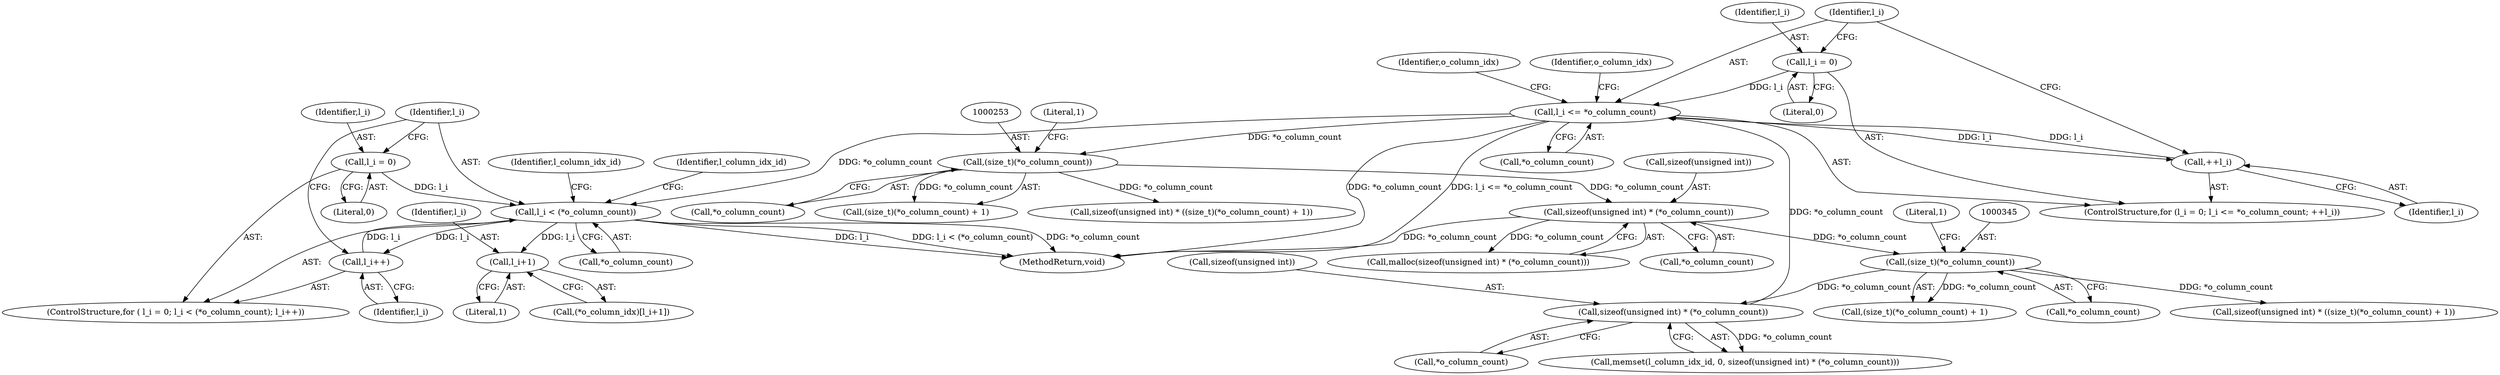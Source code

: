 digraph "0_libxsmm_151481489192e6d1997f8bde52c5c425ea41741d_1@pointer" {
"1000535" [label="(Call,l_i < (*o_column_count))"];
"1000539" [label="(Call,l_i++)"];
"1000535" [label="(Call,l_i < (*o_column_count))"];
"1000532" [label="(Call,l_i = 0)"];
"1000370" [label="(Call,l_i <= *o_column_count)"];
"1000374" [label="(Call,++l_i)"];
"1000367" [label="(Call,l_i = 0)"];
"1000361" [label="(Call,sizeof(unsigned int) * (*o_column_count))"];
"1000344" [label="(Call,(size_t)(*o_column_count))"];
"1000273" [label="(Call,sizeof(unsigned int) * (*o_column_count))"];
"1000252" [label="(Call,(size_t)(*o_column_count))"];
"1000553" [label="(Call,l_i+1)"];
"1000545" [label="(Identifier,l_column_idx_id)"];
"1000536" [label="(Identifier,l_i)"];
"1000540" [label="(Identifier,l_i)"];
"1000371" [label="(Identifier,l_i)"];
"1000534" [label="(Literal,0)"];
"1000364" [label="(Call,*o_column_count)"];
"1000251" [label="(Call,(size_t)(*o_column_count) + 1)"];
"1000375" [label="(Identifier,l_i)"];
"1000362" [label="(Call,sizeof(unsigned int))"];
"1000367" [label="(Call,l_i = 0)"];
"1000562" [label="(MethodReturn,void)"];
"1000254" [label="(Call,*o_column_count)"];
"1000380" [label="(Identifier,o_column_idx)"];
"1000276" [label="(Call,*o_column_count)"];
"1000368" [label="(Identifier,l_i)"];
"1000248" [label="(Call,sizeof(unsigned int) * ((size_t)(*o_column_count) + 1))"];
"1000274" [label="(Call,sizeof(unsigned int))"];
"1000346" [label="(Call,*o_column_count)"];
"1000537" [label="(Call,*o_column_count)"];
"1000374" [label="(Call,++l_i)"];
"1000256" [label="(Literal,1)"];
"1000555" [label="(Literal,1)"];
"1000532" [label="(Call,l_i = 0)"];
"1000340" [label="(Call,sizeof(unsigned int) * ((size_t)(*o_column_count) + 1))"];
"1000554" [label="(Identifier,l_i)"];
"1000273" [label="(Call,sizeof(unsigned int) * (*o_column_count))"];
"1000372" [label="(Call,*o_column_count)"];
"1000370" [label="(Call,l_i <= *o_column_count)"];
"1000369" [label="(Literal,0)"];
"1000535" [label="(Call,l_i < (*o_column_count))"];
"1000344" [label="(Call,(size_t)(*o_column_count))"];
"1000533" [label="(Identifier,l_i)"];
"1000361" [label="(Call,sizeof(unsigned int) * (*o_column_count))"];
"1000553" [label="(Call,l_i+1)"];
"1000561" [label="(Identifier,l_column_idx_id)"];
"1000539" [label="(Call,l_i++)"];
"1000272" [label="(Call,malloc(sizeof(unsigned int) * (*o_column_count)))"];
"1000550" [label="(Call,(*o_column_idx)[l_i+1])"];
"1000531" [label="(ControlStructure,for ( l_i = 0; l_i < (*o_column_count); l_i++))"];
"1000348" [label="(Literal,1)"];
"1000387" [label="(Identifier,o_column_idx)"];
"1000343" [label="(Call,(size_t)(*o_column_count) + 1)"];
"1000358" [label="(Call,memset(l_column_idx_id, 0, sizeof(unsigned int) * (*o_column_count)))"];
"1000252" [label="(Call,(size_t)(*o_column_count))"];
"1000366" [label="(ControlStructure,for (l_i = 0; l_i <= *o_column_count; ++l_i))"];
"1000535" -> "1000531"  [label="AST: "];
"1000535" -> "1000537"  [label="CFG: "];
"1000536" -> "1000535"  [label="AST: "];
"1000537" -> "1000535"  [label="AST: "];
"1000545" -> "1000535"  [label="CFG: "];
"1000561" -> "1000535"  [label="CFG: "];
"1000535" -> "1000562"  [label="DDG: l_i"];
"1000535" -> "1000562"  [label="DDG: l_i < (*o_column_count)"];
"1000535" -> "1000562"  [label="DDG: *o_column_count"];
"1000539" -> "1000535"  [label="DDG: l_i"];
"1000532" -> "1000535"  [label="DDG: l_i"];
"1000370" -> "1000535"  [label="DDG: *o_column_count"];
"1000535" -> "1000539"  [label="DDG: l_i"];
"1000535" -> "1000553"  [label="DDG: l_i"];
"1000539" -> "1000531"  [label="AST: "];
"1000539" -> "1000540"  [label="CFG: "];
"1000540" -> "1000539"  [label="AST: "];
"1000536" -> "1000539"  [label="CFG: "];
"1000532" -> "1000531"  [label="AST: "];
"1000532" -> "1000534"  [label="CFG: "];
"1000533" -> "1000532"  [label="AST: "];
"1000534" -> "1000532"  [label="AST: "];
"1000536" -> "1000532"  [label="CFG: "];
"1000370" -> "1000366"  [label="AST: "];
"1000370" -> "1000372"  [label="CFG: "];
"1000371" -> "1000370"  [label="AST: "];
"1000372" -> "1000370"  [label="AST: "];
"1000380" -> "1000370"  [label="CFG: "];
"1000387" -> "1000370"  [label="CFG: "];
"1000370" -> "1000562"  [label="DDG: l_i <= *o_column_count"];
"1000370" -> "1000562"  [label="DDG: *o_column_count"];
"1000370" -> "1000252"  [label="DDG: *o_column_count"];
"1000374" -> "1000370"  [label="DDG: l_i"];
"1000367" -> "1000370"  [label="DDG: l_i"];
"1000361" -> "1000370"  [label="DDG: *o_column_count"];
"1000370" -> "1000374"  [label="DDG: l_i"];
"1000374" -> "1000366"  [label="AST: "];
"1000374" -> "1000375"  [label="CFG: "];
"1000375" -> "1000374"  [label="AST: "];
"1000371" -> "1000374"  [label="CFG: "];
"1000367" -> "1000366"  [label="AST: "];
"1000367" -> "1000369"  [label="CFG: "];
"1000368" -> "1000367"  [label="AST: "];
"1000369" -> "1000367"  [label="AST: "];
"1000371" -> "1000367"  [label="CFG: "];
"1000361" -> "1000358"  [label="AST: "];
"1000361" -> "1000364"  [label="CFG: "];
"1000362" -> "1000361"  [label="AST: "];
"1000364" -> "1000361"  [label="AST: "];
"1000358" -> "1000361"  [label="CFG: "];
"1000361" -> "1000358"  [label="DDG: *o_column_count"];
"1000344" -> "1000361"  [label="DDG: *o_column_count"];
"1000344" -> "1000343"  [label="AST: "];
"1000344" -> "1000346"  [label="CFG: "];
"1000345" -> "1000344"  [label="AST: "];
"1000346" -> "1000344"  [label="AST: "];
"1000348" -> "1000344"  [label="CFG: "];
"1000344" -> "1000340"  [label="DDG: *o_column_count"];
"1000344" -> "1000343"  [label="DDG: *o_column_count"];
"1000273" -> "1000344"  [label="DDG: *o_column_count"];
"1000273" -> "1000272"  [label="AST: "];
"1000273" -> "1000276"  [label="CFG: "];
"1000274" -> "1000273"  [label="AST: "];
"1000276" -> "1000273"  [label="AST: "];
"1000272" -> "1000273"  [label="CFG: "];
"1000273" -> "1000562"  [label="DDG: *o_column_count"];
"1000273" -> "1000272"  [label="DDG: *o_column_count"];
"1000252" -> "1000273"  [label="DDG: *o_column_count"];
"1000252" -> "1000251"  [label="AST: "];
"1000252" -> "1000254"  [label="CFG: "];
"1000253" -> "1000252"  [label="AST: "];
"1000254" -> "1000252"  [label="AST: "];
"1000256" -> "1000252"  [label="CFG: "];
"1000252" -> "1000248"  [label="DDG: *o_column_count"];
"1000252" -> "1000251"  [label="DDG: *o_column_count"];
"1000553" -> "1000550"  [label="AST: "];
"1000553" -> "1000555"  [label="CFG: "];
"1000554" -> "1000553"  [label="AST: "];
"1000555" -> "1000553"  [label="AST: "];
"1000550" -> "1000553"  [label="CFG: "];
}
